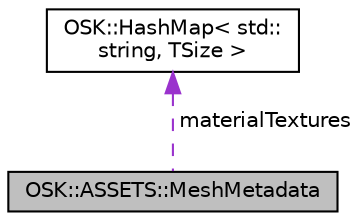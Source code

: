 digraph "OSK::ASSETS::MeshMetadata"
{
 // LATEX_PDF_SIZE
  edge [fontname="Helvetica",fontsize="10",labelfontname="Helvetica",labelfontsize="10"];
  node [fontname="Helvetica",fontsize="10",shape=record];
  Node1 [label="OSK::ASSETS::MeshMetadata",height=0.2,width=0.4,color="black", fillcolor="grey75", style="filled", fontcolor="black",tooltip="Contiene datos necesarios para seguir procesando los meshes. Estos datos se pueden procesar de manera..."];
  Node2 -> Node1 [dir="back",color="darkorchid3",fontsize="10",style="dashed",label=" materialTextures" ];
  Node2 [label="OSK::HashMap\< std::\lstring, TSize \>",height=0.2,width=0.4,color="black", fillcolor="white", style="filled",URL="$class_o_s_k_1_1_hash_map.html",tooltip=" "];
}
